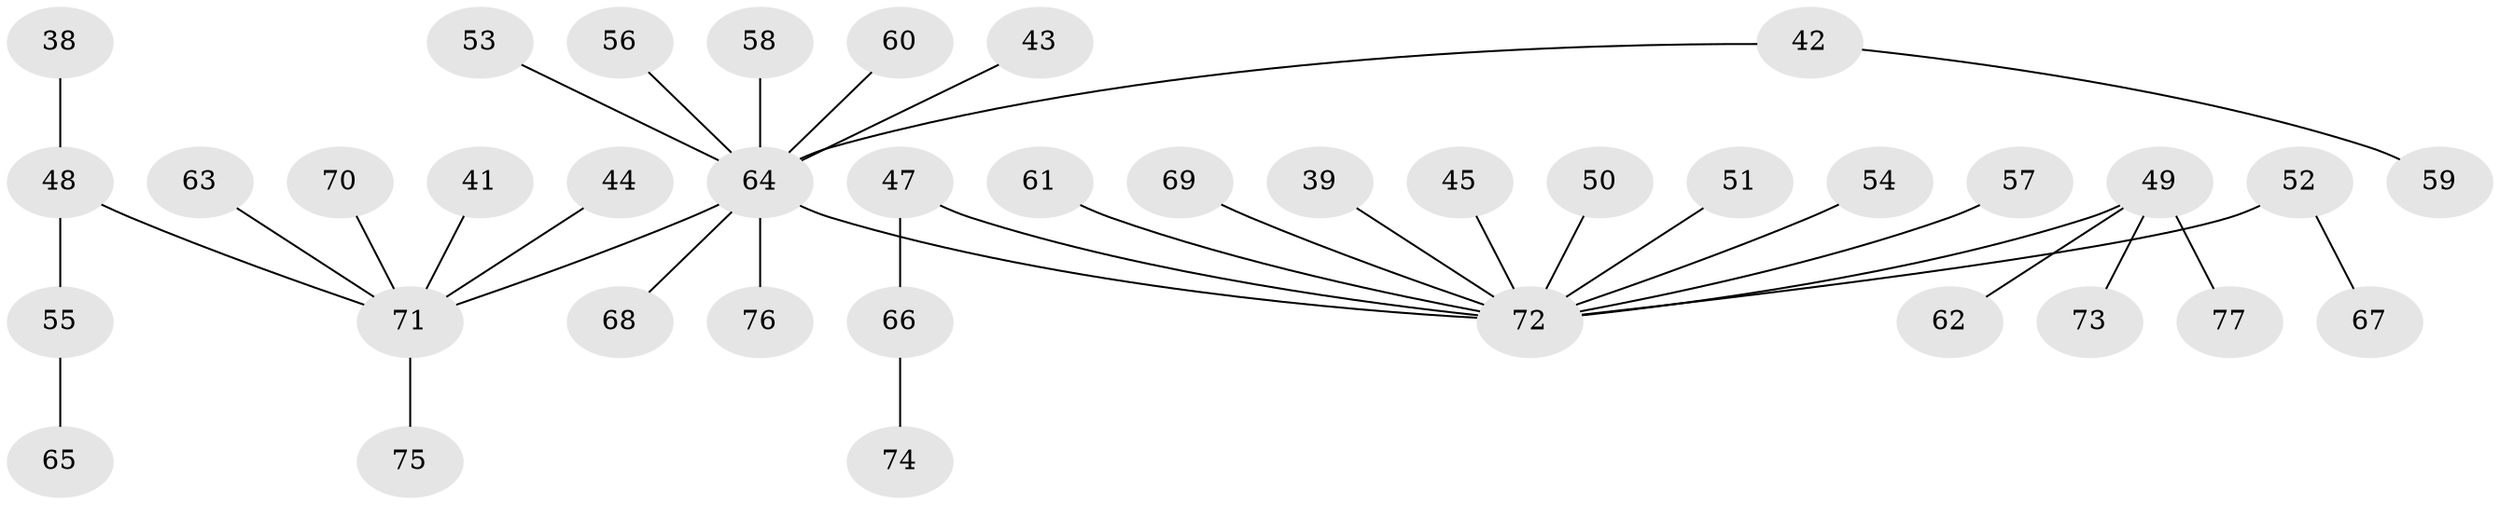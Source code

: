 // original degree distribution, {5: 0.03896103896103896, 4: 0.11688311688311688, 3: 0.06493506493506493, 1: 0.5584415584415584, 6: 0.012987012987012988, 7: 0.012987012987012988, 2: 0.19480519480519481}
// Generated by graph-tools (version 1.1) at 2025/53/03/09/25 04:53:58]
// undirected, 38 vertices, 37 edges
graph export_dot {
graph [start="1"]
  node [color=gray90,style=filled];
  38;
  39;
  41;
  42;
  43;
  44;
  45;
  47;
  48 [super="+33+37"];
  49;
  50;
  51;
  52;
  53;
  54;
  55;
  56 [super="+17"];
  57;
  58;
  59;
  60;
  61;
  62;
  63;
  64 [super="+29+36+27+30+46+31"];
  65;
  66;
  67;
  68;
  69;
  70;
  71 [super="+32+15+35"];
  72 [super="+24+4+40+13+34"];
  73;
  74;
  75;
  76;
  77;
  38 -- 48;
  39 -- 72;
  41 -- 71;
  42 -- 59;
  42 -- 64;
  43 -- 64;
  44 -- 71;
  45 -- 72;
  47 -- 66;
  47 -- 72;
  48 -- 71;
  48 -- 55;
  49 -- 62;
  49 -- 73;
  49 -- 77;
  49 -- 72;
  50 -- 72;
  51 -- 72;
  52 -- 67;
  52 -- 72;
  53 -- 64;
  54 -- 72;
  55 -- 65;
  56 -- 64;
  57 -- 72;
  58 -- 64;
  60 -- 64;
  61 -- 72;
  63 -- 71;
  64 -- 68;
  64 -- 72;
  64 -- 71;
  64 -- 76;
  66 -- 74;
  69 -- 72;
  70 -- 71;
  71 -- 75;
}
